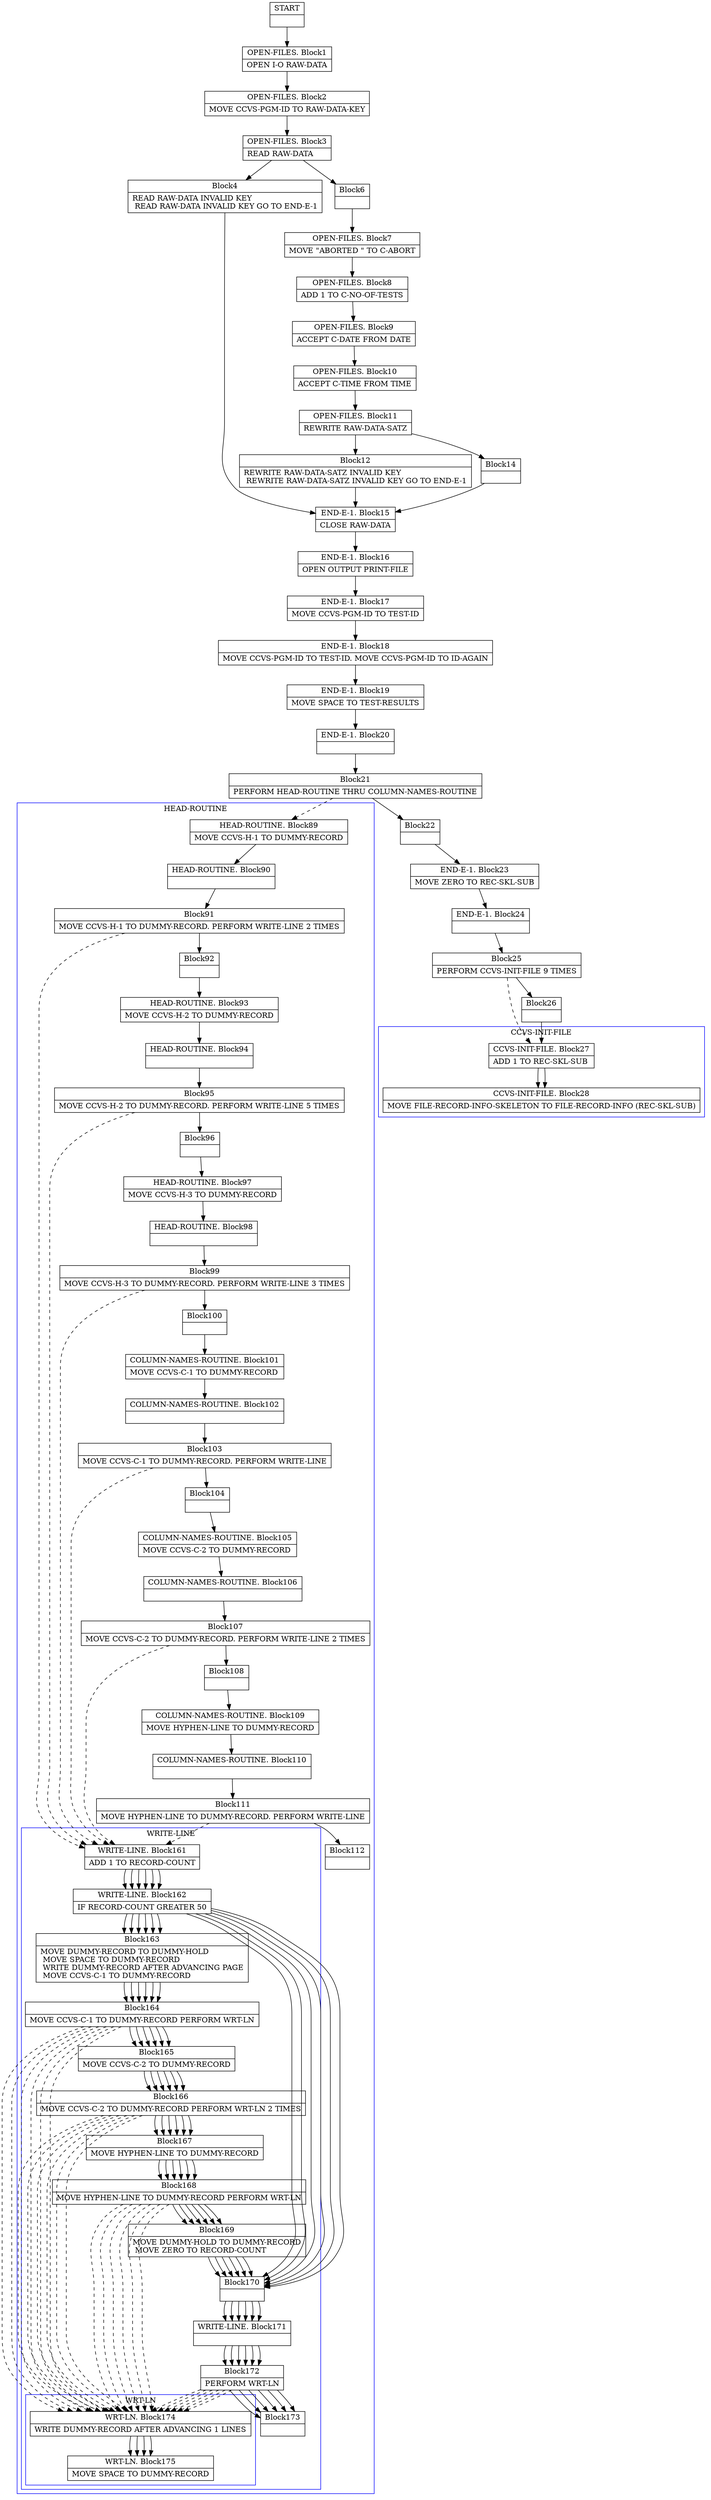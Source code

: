digraph Cfg {
compound=true;
node [
shape = "record"
]

edge [
arrowtail = "empty"
]
Block0 [
label = "{START|}"
]
Block1 [
label = "{OPEN-FILES. Block1|    OPEN I-O RAW-DATA\l}"
]
Block2 [
label = "{OPEN-FILES. Block2|    MOVE CCVS-PGM-ID TO RAW-DATA-KEY\l}"
]
Block3 [
label = "{OPEN-FILES. Block3|    READ RAW-DATA\l}"
]
Block4 [
label = "{Block4|    READ RAW-DATA INVALID KEY\l    READ RAW-DATA INVALID KEY GO TO END-E-1\l}"
]
Block15 [
label = "{END-E-1. Block15|    CLOSE RAW-DATA\l}"
]
Block16 [
label = "{END-E-1. Block16|    OPEN     OUTPUT PRINT-FILE\l}"
]
Block17 [
label = "{END-E-1. Block17|    MOVE CCVS-PGM-ID TO TEST-ID\l}"
]
Block18 [
label = "{END-E-1. Block18|    MOVE CCVS-PGM-ID TO TEST-ID. MOVE CCVS-PGM-ID TO ID-AGAIN\l}"
]
Block19 [
label = "{END-E-1. Block19|    MOVE    SPACE TO TEST-RESULTS\l}"
]
Block20 [
label = "{END-E-1. Block20|}"
]
Block21 [
label = "{Block21|    PERFORM  HEAD-ROUTINE THRU COLUMN-NAMES-ROUTINE\l}"
]
subgraph cluster_1{
color = blue;
label = "HEAD-ROUTINE";
Block89 [
label = "{HEAD-ROUTINE. Block89|    MOVE CCVS-H-1 TO DUMMY-RECORD\l}"
]
Block90 [
label = "{HEAD-ROUTINE. Block90|}"
]
Block91 [
label = "{Block91|    MOVE CCVS-H-1 TO DUMMY-RECORD. PERFORM WRITE-LINE 2 TIMES\l}"
]
subgraph cluster_8{
color = blue;
label = "WRITE-LINE";
Block161 [
label = "{WRITE-LINE. Block161|    ADD 1 TO RECORD-COUNT\l}"
]
Block162 [
label = "{WRITE-LINE. Block162|    IF RECORD-COUNT GREATER 50\l}"
]
Block163 [
label = "{Block163|        MOVE DUMMY-RECORD TO DUMMY-HOLD\l        MOVE SPACE TO DUMMY-RECORD\l        WRITE DUMMY-RECORD AFTER ADVANCING PAGE\l        MOVE CCVS-C-1 TO DUMMY-RECORD\l}"
]
Block164 [
label = "{Block164|        MOVE CCVS-C-1 TO DUMMY-RECORD PERFORM WRT-LN\l}"
]
subgraph cluster_21{
color = blue;
label = "WRT-LN";
Block174 [
label = "{WRT-LN. Block174|    WRITE    DUMMY-RECORD AFTER ADVANCING 1 LINES\l}"
]
Block175 [
label = "{WRT-LN. Block175|    MOVE SPACE TO DUMMY-RECORD\l}"
]
Block174 -> Block175

}
Block164 -> Block174 [style=dashed]

Block165 [
label = "{Block165|        MOVE CCVS-C-2 TO DUMMY-RECORD\l}"
]
Block166 [
label = "{Block166|        MOVE CCVS-C-2 TO DUMMY-RECORD PERFORM WRT-LN 2 TIMES\l}"
]
subgraph cluster_22{
color = blue;
label = "WRT-LN";
Block174 [
label = "{WRT-LN. Block174|    WRITE    DUMMY-RECORD AFTER ADVANCING 1 LINES\l}"
]
Block175 [
label = "{WRT-LN. Block175|    MOVE SPACE TO DUMMY-RECORD\l}"
]
Block174 -> Block175

}
Block166 -> Block174 [style=dashed]

Block167 [
label = "{Block167|        MOVE HYPHEN-LINE TO DUMMY-RECORD\l}"
]
Block168 [
label = "{Block168|        MOVE HYPHEN-LINE TO DUMMY-RECORD PERFORM WRT-LN\l}"
]
subgraph cluster_23{
color = blue;
label = "WRT-LN";
Block174 [
label = "{WRT-LN. Block174|    WRITE    DUMMY-RECORD AFTER ADVANCING 1 LINES\l}"
]
Block175 [
label = "{WRT-LN. Block175|    MOVE SPACE TO DUMMY-RECORD\l}"
]
Block174 -> Block175

}
Block168 -> Block174 [style=dashed]

Block169 [
label = "{Block169|        MOVE DUMMY-HOLD TO DUMMY-RECORD\l        MOVE ZERO TO RECORD-COUNT\l}"
]
Block170 [
label = "{Block170|}"
]
Block171 [
label = "{WRITE-LINE. Block171|}"
]
Block172 [
label = "{Block172|    PERFORM WRT-LN\l}"
]
subgraph cluster_24{
color = blue;
label = "WRT-LN";
Block174 [
label = "{WRT-LN. Block174|    WRITE    DUMMY-RECORD AFTER ADVANCING 1 LINES\l}"
]
Block175 [
label = "{WRT-LN. Block175|    MOVE SPACE TO DUMMY-RECORD\l}"
]
Block174 -> Block175

}
Block172 -> Block174 [style=dashed]

Block173 [
label = "{Block173|}"
]
Block161 -> Block162
Block162 -> Block163
Block162 -> Block170
Block163 -> Block164
Block164 -> Block165
Block165 -> Block166
Block166 -> Block167
Block167 -> Block168
Block168 -> Block169
Block169 -> Block170
Block170 -> Block171
Block171 -> Block172
Block172 -> Block173

}
Block91 -> Block161 [style=dashed]

Block92 [
label = "{Block92|}"
]
Block93 [
label = "{HEAD-ROUTINE. Block93|    MOVE CCVS-H-2 TO DUMMY-RECORD\l}"
]
Block94 [
label = "{HEAD-ROUTINE. Block94|}"
]
Block95 [
label = "{Block95|    MOVE CCVS-H-2 TO DUMMY-RECORD. PERFORM WRITE-LINE 5 TIMES\l}"
]
subgraph cluster_9{
color = blue;
label = "WRITE-LINE";
Block161 [
label = "{WRITE-LINE. Block161|    ADD 1 TO RECORD-COUNT\l}"
]
Block162 [
label = "{WRITE-LINE. Block162|    IF RECORD-COUNT GREATER 50\l}"
]
Block163 [
label = "{Block163|        MOVE DUMMY-RECORD TO DUMMY-HOLD\l        MOVE SPACE TO DUMMY-RECORD\l        WRITE DUMMY-RECORD AFTER ADVANCING PAGE\l        MOVE CCVS-C-1 TO DUMMY-RECORD\l}"
]
Block164 [
label = "{Block164|        MOVE CCVS-C-1 TO DUMMY-RECORD PERFORM WRT-LN\l}"
]
Block164 -> Block174 [style=dashed]

Block165 [
label = "{Block165|        MOVE CCVS-C-2 TO DUMMY-RECORD\l}"
]
Block166 [
label = "{Block166|        MOVE CCVS-C-2 TO DUMMY-RECORD PERFORM WRT-LN 2 TIMES\l}"
]
Block166 -> Block174 [style=dashed]

Block167 [
label = "{Block167|        MOVE HYPHEN-LINE TO DUMMY-RECORD\l}"
]
Block168 [
label = "{Block168|        MOVE HYPHEN-LINE TO DUMMY-RECORD PERFORM WRT-LN\l}"
]
Block168 -> Block174 [style=dashed]

Block169 [
label = "{Block169|        MOVE DUMMY-HOLD TO DUMMY-RECORD\l        MOVE ZERO TO RECORD-COUNT\l}"
]
Block170 [
label = "{Block170|}"
]
Block171 [
label = "{WRITE-LINE. Block171|}"
]
Block172 [
label = "{Block172|    PERFORM WRT-LN\l}"
]
Block172 -> Block174 [style=dashed]

Block173 [
label = "{Block173|}"
]
Block161 -> Block162
Block162 -> Block163
Block162 -> Block170
Block163 -> Block164
Block164 -> Block165
Block165 -> Block166
Block166 -> Block167
Block167 -> Block168
Block168 -> Block169
Block169 -> Block170
Block170 -> Block171
Block171 -> Block172
Block172 -> Block173

}
Block95 -> Block161 [style=dashed]

Block96 [
label = "{Block96|}"
]
Block97 [
label = "{HEAD-ROUTINE. Block97|    MOVE CCVS-H-3 TO DUMMY-RECORD\l}"
]
Block98 [
label = "{HEAD-ROUTINE. Block98|}"
]
Block99 [
label = "{Block99|    MOVE CCVS-H-3 TO DUMMY-RECORD. PERFORM WRITE-LINE 3 TIMES\l}"
]
subgraph cluster_10{
color = blue;
label = "WRITE-LINE";
Block161 [
label = "{WRITE-LINE. Block161|    ADD 1 TO RECORD-COUNT\l}"
]
Block162 [
label = "{WRITE-LINE. Block162|    IF RECORD-COUNT GREATER 50\l}"
]
Block163 [
label = "{Block163|        MOVE DUMMY-RECORD TO DUMMY-HOLD\l        MOVE SPACE TO DUMMY-RECORD\l        WRITE DUMMY-RECORD AFTER ADVANCING PAGE\l        MOVE CCVS-C-1 TO DUMMY-RECORD\l}"
]
Block164 [
label = "{Block164|        MOVE CCVS-C-1 TO DUMMY-RECORD PERFORM WRT-LN\l}"
]
Block164 -> Block174 [style=dashed]

Block165 [
label = "{Block165|        MOVE CCVS-C-2 TO DUMMY-RECORD\l}"
]
Block166 [
label = "{Block166|        MOVE CCVS-C-2 TO DUMMY-RECORD PERFORM WRT-LN 2 TIMES\l}"
]
Block166 -> Block174 [style=dashed]

Block167 [
label = "{Block167|        MOVE HYPHEN-LINE TO DUMMY-RECORD\l}"
]
Block168 [
label = "{Block168|        MOVE HYPHEN-LINE TO DUMMY-RECORD PERFORM WRT-LN\l}"
]
Block168 -> Block174 [style=dashed]

Block169 [
label = "{Block169|        MOVE DUMMY-HOLD TO DUMMY-RECORD\l        MOVE ZERO TO RECORD-COUNT\l}"
]
Block170 [
label = "{Block170|}"
]
Block171 [
label = "{WRITE-LINE. Block171|}"
]
Block172 [
label = "{Block172|    PERFORM WRT-LN\l}"
]
Block172 -> Block174 [style=dashed]

Block173 [
label = "{Block173|}"
]
Block161 -> Block162
Block162 -> Block163
Block162 -> Block170
Block163 -> Block164
Block164 -> Block165
Block165 -> Block166
Block166 -> Block167
Block167 -> Block168
Block168 -> Block169
Block169 -> Block170
Block170 -> Block171
Block171 -> Block172
Block172 -> Block173

}
Block99 -> Block161 [style=dashed]

Block100 [
label = "{Block100|}"
]
Block101 [
label = "{COLUMN-NAMES-ROUTINE. Block101|    MOVE CCVS-C-1 TO DUMMY-RECORD\l}"
]
Block102 [
label = "{COLUMN-NAMES-ROUTINE. Block102|}"
]
Block103 [
label = "{Block103|    MOVE CCVS-C-1 TO DUMMY-RECORD. PERFORM WRITE-LINE\l}"
]
subgraph cluster_11{
color = blue;
label = "WRITE-LINE";
Block161 [
label = "{WRITE-LINE. Block161|    ADD 1 TO RECORD-COUNT\l}"
]
Block162 [
label = "{WRITE-LINE. Block162|    IF RECORD-COUNT GREATER 50\l}"
]
Block163 [
label = "{Block163|        MOVE DUMMY-RECORD TO DUMMY-HOLD\l        MOVE SPACE TO DUMMY-RECORD\l        WRITE DUMMY-RECORD AFTER ADVANCING PAGE\l        MOVE CCVS-C-1 TO DUMMY-RECORD\l}"
]
Block164 [
label = "{Block164|        MOVE CCVS-C-1 TO DUMMY-RECORD PERFORM WRT-LN\l}"
]
Block164 -> Block174 [style=dashed]

Block165 [
label = "{Block165|        MOVE CCVS-C-2 TO DUMMY-RECORD\l}"
]
Block166 [
label = "{Block166|        MOVE CCVS-C-2 TO DUMMY-RECORD PERFORM WRT-LN 2 TIMES\l}"
]
Block166 -> Block174 [style=dashed]

Block167 [
label = "{Block167|        MOVE HYPHEN-LINE TO DUMMY-RECORD\l}"
]
Block168 [
label = "{Block168|        MOVE HYPHEN-LINE TO DUMMY-RECORD PERFORM WRT-LN\l}"
]
Block168 -> Block174 [style=dashed]

Block169 [
label = "{Block169|        MOVE DUMMY-HOLD TO DUMMY-RECORD\l        MOVE ZERO TO RECORD-COUNT\l}"
]
Block170 [
label = "{Block170|}"
]
Block171 [
label = "{WRITE-LINE. Block171|}"
]
Block172 [
label = "{Block172|    PERFORM WRT-LN\l}"
]
Block172 -> Block174 [style=dashed]

Block173 [
label = "{Block173|}"
]
Block161 -> Block162
Block162 -> Block163
Block162 -> Block170
Block163 -> Block164
Block164 -> Block165
Block165 -> Block166
Block166 -> Block167
Block167 -> Block168
Block168 -> Block169
Block169 -> Block170
Block170 -> Block171
Block171 -> Block172
Block172 -> Block173

}
Block103 -> Block161 [style=dashed]

Block104 [
label = "{Block104|}"
]
Block105 [
label = "{COLUMN-NAMES-ROUTINE. Block105|    MOVE CCVS-C-2 TO DUMMY-RECORD\l}"
]
Block106 [
label = "{COLUMN-NAMES-ROUTINE. Block106|}"
]
Block107 [
label = "{Block107|    MOVE CCVS-C-2 TO DUMMY-RECORD. PERFORM WRITE-LINE 2 TIMES\l}"
]
subgraph cluster_12{
color = blue;
label = "WRITE-LINE";
Block161 [
label = "{WRITE-LINE. Block161|    ADD 1 TO RECORD-COUNT\l}"
]
Block162 [
label = "{WRITE-LINE. Block162|    IF RECORD-COUNT GREATER 50\l}"
]
Block163 [
label = "{Block163|        MOVE DUMMY-RECORD TO DUMMY-HOLD\l        MOVE SPACE TO DUMMY-RECORD\l        WRITE DUMMY-RECORD AFTER ADVANCING PAGE\l        MOVE CCVS-C-1 TO DUMMY-RECORD\l}"
]
Block164 [
label = "{Block164|        MOVE CCVS-C-1 TO DUMMY-RECORD PERFORM WRT-LN\l}"
]
Block164 -> Block174 [style=dashed]

Block165 [
label = "{Block165|        MOVE CCVS-C-2 TO DUMMY-RECORD\l}"
]
Block166 [
label = "{Block166|        MOVE CCVS-C-2 TO DUMMY-RECORD PERFORM WRT-LN 2 TIMES\l}"
]
Block166 -> Block174 [style=dashed]

Block167 [
label = "{Block167|        MOVE HYPHEN-LINE TO DUMMY-RECORD\l}"
]
Block168 [
label = "{Block168|        MOVE HYPHEN-LINE TO DUMMY-RECORD PERFORM WRT-LN\l}"
]
Block168 -> Block174 [style=dashed]

Block169 [
label = "{Block169|        MOVE DUMMY-HOLD TO DUMMY-RECORD\l        MOVE ZERO TO RECORD-COUNT\l}"
]
Block170 [
label = "{Block170|}"
]
Block171 [
label = "{WRITE-LINE. Block171|}"
]
Block172 [
label = "{Block172|    PERFORM WRT-LN\l}"
]
Block172 -> Block174 [style=dashed]

Block173 [
label = "{Block173|}"
]
Block161 -> Block162
Block162 -> Block163
Block162 -> Block170
Block163 -> Block164
Block164 -> Block165
Block165 -> Block166
Block166 -> Block167
Block167 -> Block168
Block168 -> Block169
Block169 -> Block170
Block170 -> Block171
Block171 -> Block172
Block172 -> Block173

}
Block107 -> Block161 [style=dashed]

Block108 [
label = "{Block108|}"
]
Block109 [
label = "{COLUMN-NAMES-ROUTINE. Block109|    MOVE HYPHEN-LINE TO DUMMY-RECORD\l}"
]
Block110 [
label = "{COLUMN-NAMES-ROUTINE. Block110|}"
]
Block111 [
label = "{Block111|    MOVE HYPHEN-LINE TO DUMMY-RECORD. PERFORM WRITE-LINE\l}"
]
subgraph cluster_13{
color = blue;
label = "WRITE-LINE";
Block161 [
label = "{WRITE-LINE. Block161|    ADD 1 TO RECORD-COUNT\l}"
]
Block162 [
label = "{WRITE-LINE. Block162|    IF RECORD-COUNT GREATER 50\l}"
]
Block163 [
label = "{Block163|        MOVE DUMMY-RECORD TO DUMMY-HOLD\l        MOVE SPACE TO DUMMY-RECORD\l        WRITE DUMMY-RECORD AFTER ADVANCING PAGE\l        MOVE CCVS-C-1 TO DUMMY-RECORD\l}"
]
Block164 [
label = "{Block164|        MOVE CCVS-C-1 TO DUMMY-RECORD PERFORM WRT-LN\l}"
]
Block164 -> Block174 [style=dashed]

Block165 [
label = "{Block165|        MOVE CCVS-C-2 TO DUMMY-RECORD\l}"
]
Block166 [
label = "{Block166|        MOVE CCVS-C-2 TO DUMMY-RECORD PERFORM WRT-LN 2 TIMES\l}"
]
Block166 -> Block174 [style=dashed]

Block167 [
label = "{Block167|        MOVE HYPHEN-LINE TO DUMMY-RECORD\l}"
]
Block168 [
label = "{Block168|        MOVE HYPHEN-LINE TO DUMMY-RECORD PERFORM WRT-LN\l}"
]
Block168 -> Block174 [style=dashed]

Block169 [
label = "{Block169|        MOVE DUMMY-HOLD TO DUMMY-RECORD\l        MOVE ZERO TO RECORD-COUNT\l}"
]
Block170 [
label = "{Block170|}"
]
Block171 [
label = "{WRITE-LINE. Block171|}"
]
Block172 [
label = "{Block172|    PERFORM WRT-LN\l}"
]
Block172 -> Block174 [style=dashed]

Block173 [
label = "{Block173|}"
]
Block161 -> Block162
Block162 -> Block163
Block162 -> Block170
Block163 -> Block164
Block164 -> Block165
Block165 -> Block166
Block166 -> Block167
Block167 -> Block168
Block168 -> Block169
Block169 -> Block170
Block170 -> Block171
Block171 -> Block172
Block172 -> Block173

}
Block111 -> Block161 [style=dashed]

Block112 [
label = "{Block112|}"
]
Block89 -> Block90
Block90 -> Block91
Block91 -> Block92
Block92 -> Block93
Block93 -> Block94
Block94 -> Block95
Block95 -> Block96
Block96 -> Block97
Block97 -> Block98
Block98 -> Block99
Block99 -> Block100
Block100 -> Block101
Block101 -> Block102
Block102 -> Block103
Block103 -> Block104
Block104 -> Block105
Block105 -> Block106
Block106 -> Block107
Block107 -> Block108
Block108 -> Block109
Block109 -> Block110
Block110 -> Block111
Block111 -> Block112

}
Block21 -> Block89 [style=dashed]

Block22 [
label = "{Block22|}"
]
Block23 [
label = "{END-E-1. Block23|    MOVE ZERO TO REC-SKL-SUB\l}"
]
Block24 [
label = "{END-E-1. Block24|}"
]
Block25 [
label = "{Block25|    PERFORM CCVS-INIT-FILE 9 TIMES\l}"
]
subgraph cluster_2{
color = blue;
label = "CCVS-INIT-FILE";
Block27 [
label = "{CCVS-INIT-FILE. Block27|    ADD 1 TO REC-SKL-SUB\l}"
]
Block28 [
label = "{CCVS-INIT-FILE. Block28|    MOVE FILE-RECORD-INFO-SKELETON TO                   FILE-RECORD-INFO (REC-SKL-SUB)\l}"
]
Block27 -> Block28

}
Block25 -> Block27 [style=dashed]

Block26 [
label = "{Block26|}"
]
Block27 [
label = "{CCVS-INIT-FILE. Block27|    ADD 1 TO REC-SKL-SUB\l}"
]
Block28 [
label = "{CCVS-INIT-FILE. Block28|    MOVE FILE-RECORD-INFO-SKELETON TO                   FILE-RECORD-INFO (REC-SKL-SUB)\l}"
]
Block6 [
label = "{Block6|}"
]
Block7 [
label = "{OPEN-FILES. Block7|    MOVE \"ABORTED \" TO C-ABORT\l}"
]
Block8 [
label = "{OPEN-FILES. Block8|    ADD 1 TO C-NO-OF-TESTS\l}"
]
Block9 [
label = "{OPEN-FILES. Block9|    ACCEPT C-DATE  FROM DATE\l}"
]
Block10 [
label = "{OPEN-FILES. Block10|    ACCEPT C-TIME  FROM TIME\l}"
]
Block11 [
label = "{OPEN-FILES. Block11|    REWRITE RAW-DATA-SATZ\l}"
]
Block12 [
label = "{Block12|    REWRITE RAW-DATA-SATZ INVALID KEY\l    REWRITE RAW-DATA-SATZ INVALID KEY GO TO END-E-1\l}"
]
Block14 [
label = "{Block14|}"
]
Block0 -> Block1
Block1 -> Block2
Block2 -> Block3
Block3 -> Block4
Block3 -> Block6
Block4 -> Block15
Block15 -> Block16
Block16 -> Block17
Block17 -> Block18
Block18 -> Block19
Block19 -> Block20
Block20 -> Block21
Block21 -> Block22
Block22 -> Block23
Block23 -> Block24
Block24 -> Block25
Block25 -> Block26
Block26 -> Block27
Block27 -> Block28
Block6 -> Block7
Block7 -> Block8
Block8 -> Block9
Block9 -> Block10
Block10 -> Block11
Block11 -> Block12
Block11 -> Block14
Block12 -> Block15
Block14 -> Block15

}
